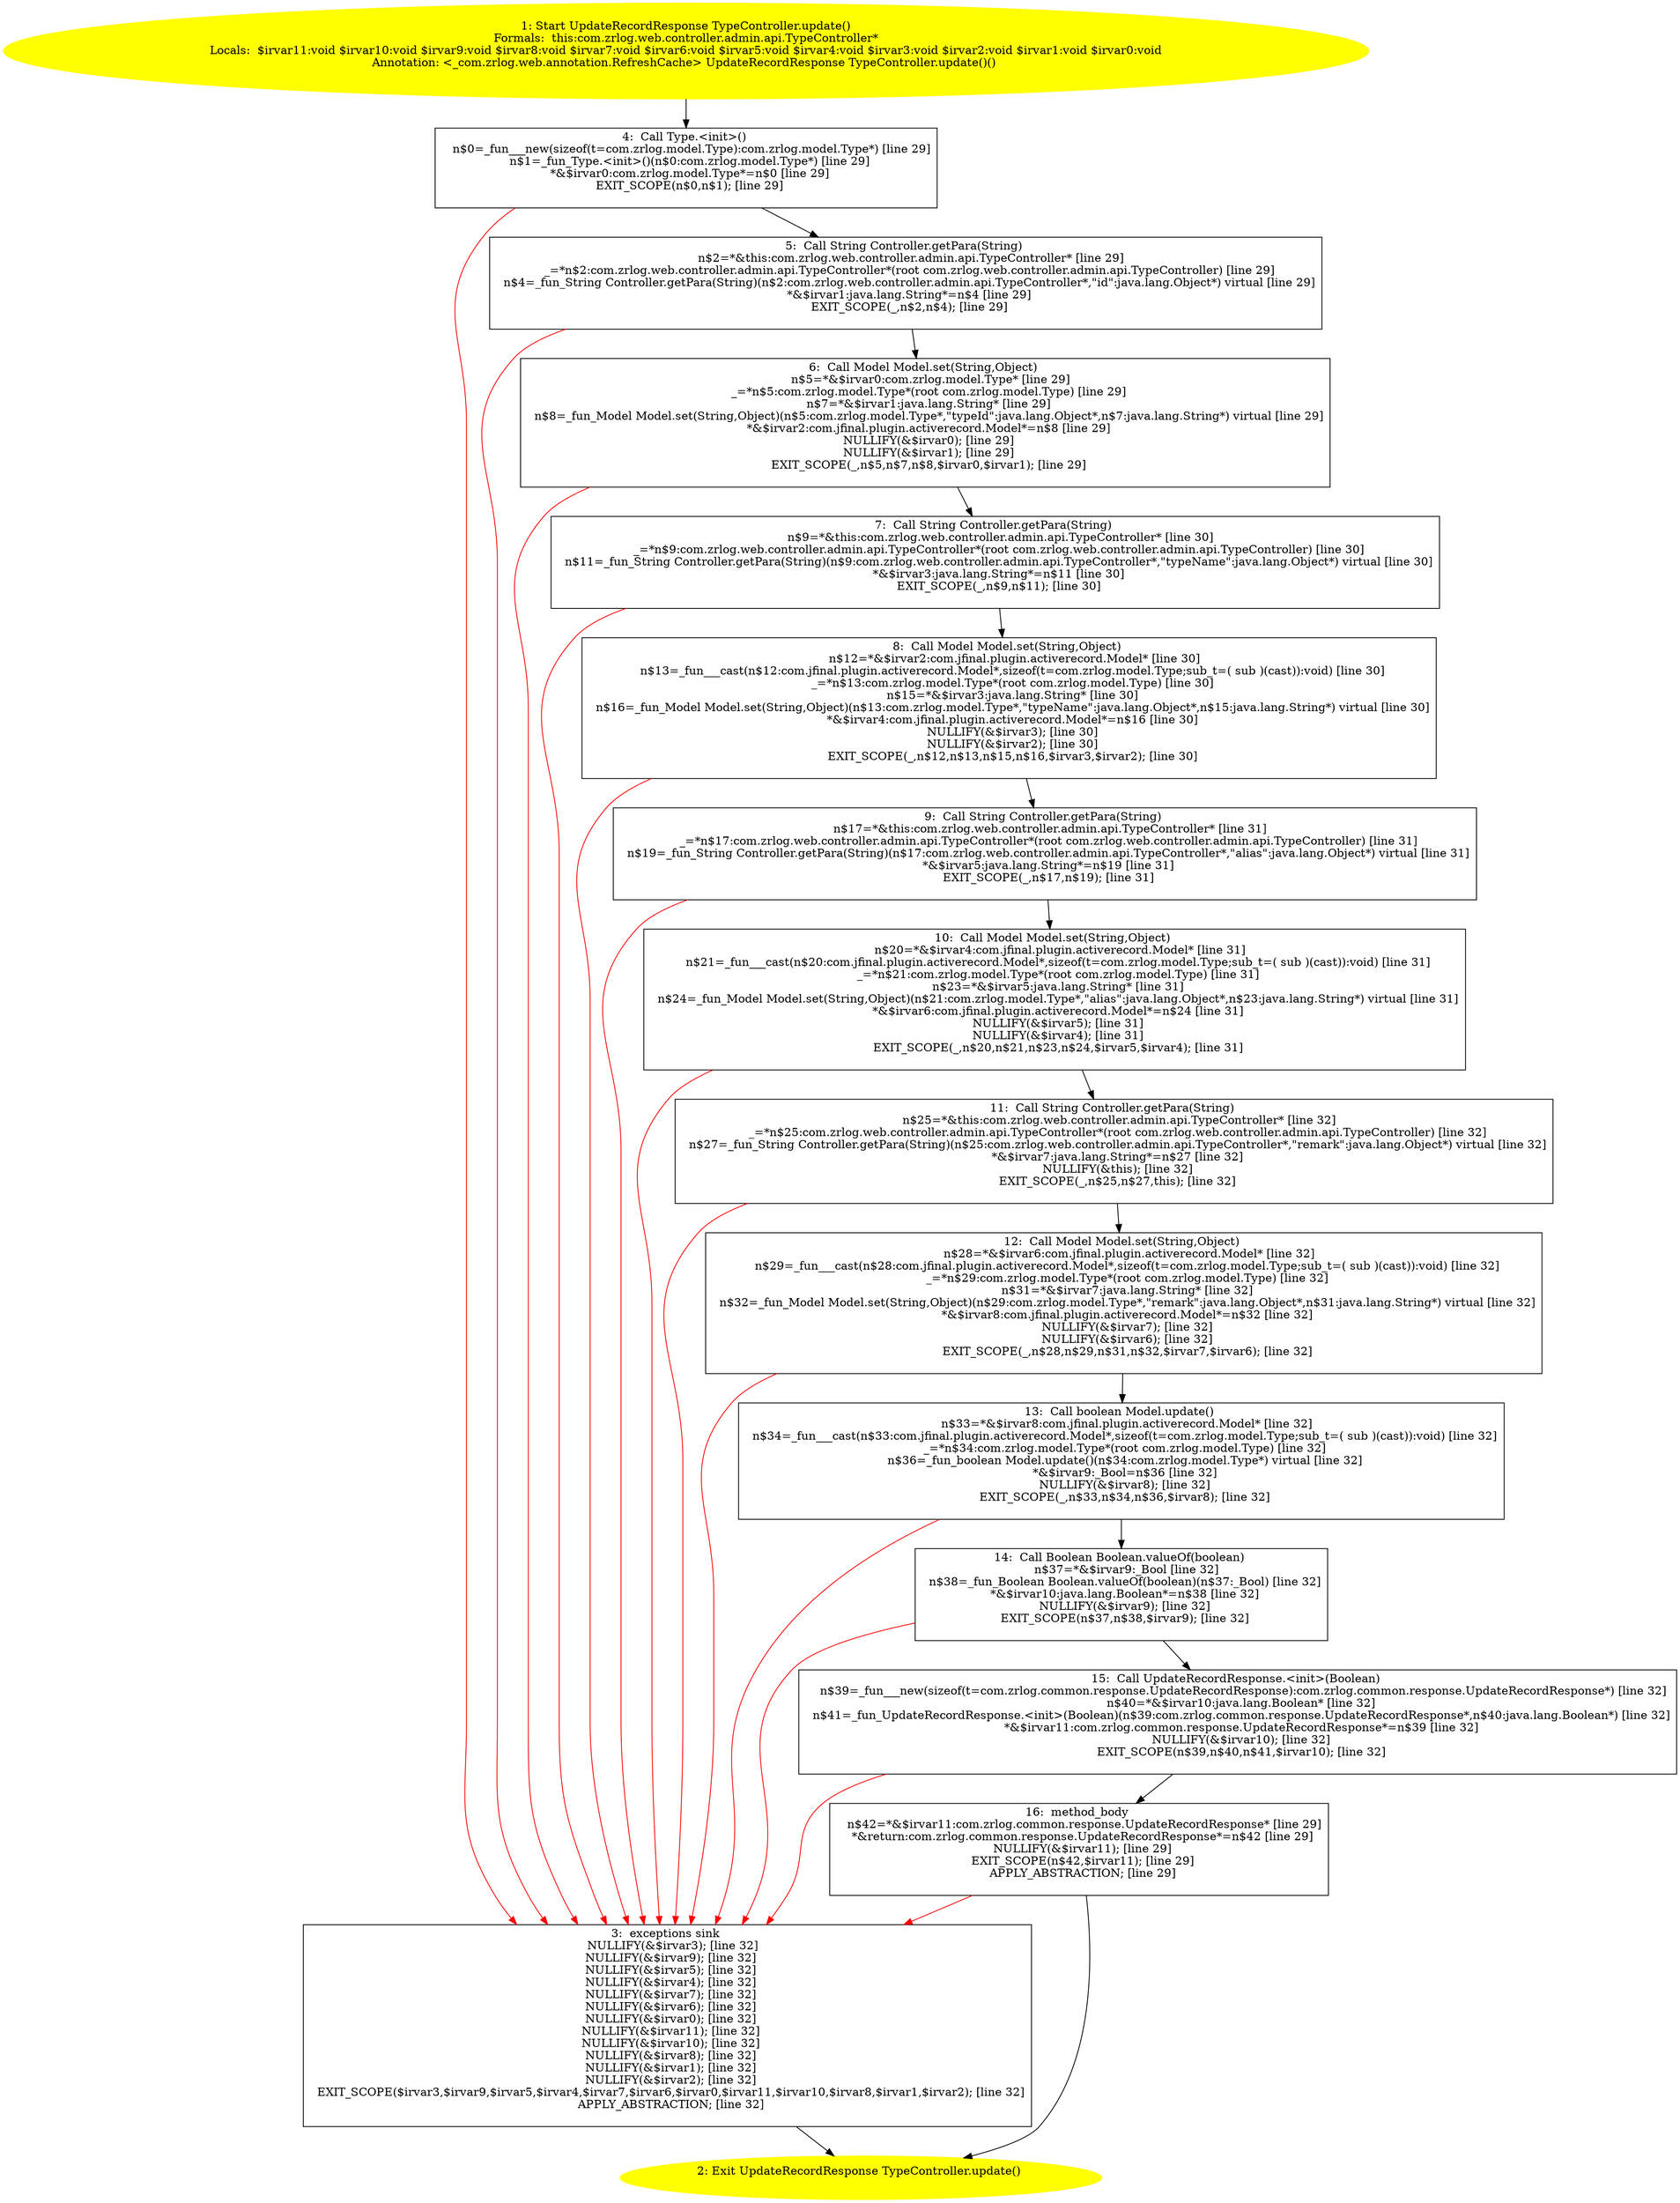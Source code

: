 /* @generated */
digraph cfg {
"com.zrlog.web.controller.admin.api.TypeController.update():com.zrlog.common.response.UpdateRecordRes.8149485fe9192b358f5304ea2c594638_1" [label="1: Start UpdateRecordResponse TypeController.update()\nFormals:  this:com.zrlog.web.controller.admin.api.TypeController*\nLocals:  $irvar11:void $irvar10:void $irvar9:void $irvar8:void $irvar7:void $irvar6:void $irvar5:void $irvar4:void $irvar3:void $irvar2:void $irvar1:void $irvar0:void\nAnnotation: <_com.zrlog.web.annotation.RefreshCache> UpdateRecordResponse TypeController.update()() \n  " color=yellow style=filled]
	

	 "com.zrlog.web.controller.admin.api.TypeController.update():com.zrlog.common.response.UpdateRecordRes.8149485fe9192b358f5304ea2c594638_1" -> "com.zrlog.web.controller.admin.api.TypeController.update():com.zrlog.common.response.UpdateRecordRes.8149485fe9192b358f5304ea2c594638_4" ;
"com.zrlog.web.controller.admin.api.TypeController.update():com.zrlog.common.response.UpdateRecordRes.8149485fe9192b358f5304ea2c594638_2" [label="2: Exit UpdateRecordResponse TypeController.update() \n  " color=yellow style=filled]
	

"com.zrlog.web.controller.admin.api.TypeController.update():com.zrlog.common.response.UpdateRecordRes.8149485fe9192b358f5304ea2c594638_3" [label="3:  exceptions sink \n   NULLIFY(&$irvar3); [line 32]\n  NULLIFY(&$irvar9); [line 32]\n  NULLIFY(&$irvar5); [line 32]\n  NULLIFY(&$irvar4); [line 32]\n  NULLIFY(&$irvar7); [line 32]\n  NULLIFY(&$irvar6); [line 32]\n  NULLIFY(&$irvar0); [line 32]\n  NULLIFY(&$irvar11); [line 32]\n  NULLIFY(&$irvar10); [line 32]\n  NULLIFY(&$irvar8); [line 32]\n  NULLIFY(&$irvar1); [line 32]\n  NULLIFY(&$irvar2); [line 32]\n  EXIT_SCOPE($irvar3,$irvar9,$irvar5,$irvar4,$irvar7,$irvar6,$irvar0,$irvar11,$irvar10,$irvar8,$irvar1,$irvar2); [line 32]\n  APPLY_ABSTRACTION; [line 32]\n " shape="box"]
	

	 "com.zrlog.web.controller.admin.api.TypeController.update():com.zrlog.common.response.UpdateRecordRes.8149485fe9192b358f5304ea2c594638_3" -> "com.zrlog.web.controller.admin.api.TypeController.update():com.zrlog.common.response.UpdateRecordRes.8149485fe9192b358f5304ea2c594638_2" ;
"com.zrlog.web.controller.admin.api.TypeController.update():com.zrlog.common.response.UpdateRecordRes.8149485fe9192b358f5304ea2c594638_4" [label="4:  Call Type.<init>() \n   n$0=_fun___new(sizeof(t=com.zrlog.model.Type):com.zrlog.model.Type*) [line 29]\n  n$1=_fun_Type.<init>()(n$0:com.zrlog.model.Type*) [line 29]\n  *&$irvar0:com.zrlog.model.Type*=n$0 [line 29]\n  EXIT_SCOPE(n$0,n$1); [line 29]\n " shape="box"]
	

	 "com.zrlog.web.controller.admin.api.TypeController.update():com.zrlog.common.response.UpdateRecordRes.8149485fe9192b358f5304ea2c594638_4" -> "com.zrlog.web.controller.admin.api.TypeController.update():com.zrlog.common.response.UpdateRecordRes.8149485fe9192b358f5304ea2c594638_5" ;
	 "com.zrlog.web.controller.admin.api.TypeController.update():com.zrlog.common.response.UpdateRecordRes.8149485fe9192b358f5304ea2c594638_4" -> "com.zrlog.web.controller.admin.api.TypeController.update():com.zrlog.common.response.UpdateRecordRes.8149485fe9192b358f5304ea2c594638_3" [color="red" ];
"com.zrlog.web.controller.admin.api.TypeController.update():com.zrlog.common.response.UpdateRecordRes.8149485fe9192b358f5304ea2c594638_5" [label="5:  Call String Controller.getPara(String) \n   n$2=*&this:com.zrlog.web.controller.admin.api.TypeController* [line 29]\n  _=*n$2:com.zrlog.web.controller.admin.api.TypeController*(root com.zrlog.web.controller.admin.api.TypeController) [line 29]\n  n$4=_fun_String Controller.getPara(String)(n$2:com.zrlog.web.controller.admin.api.TypeController*,\"id\":java.lang.Object*) virtual [line 29]\n  *&$irvar1:java.lang.String*=n$4 [line 29]\n  EXIT_SCOPE(_,n$2,n$4); [line 29]\n " shape="box"]
	

	 "com.zrlog.web.controller.admin.api.TypeController.update():com.zrlog.common.response.UpdateRecordRes.8149485fe9192b358f5304ea2c594638_5" -> "com.zrlog.web.controller.admin.api.TypeController.update():com.zrlog.common.response.UpdateRecordRes.8149485fe9192b358f5304ea2c594638_6" ;
	 "com.zrlog.web.controller.admin.api.TypeController.update():com.zrlog.common.response.UpdateRecordRes.8149485fe9192b358f5304ea2c594638_5" -> "com.zrlog.web.controller.admin.api.TypeController.update():com.zrlog.common.response.UpdateRecordRes.8149485fe9192b358f5304ea2c594638_3" [color="red" ];
"com.zrlog.web.controller.admin.api.TypeController.update():com.zrlog.common.response.UpdateRecordRes.8149485fe9192b358f5304ea2c594638_6" [label="6:  Call Model Model.set(String,Object) \n   n$5=*&$irvar0:com.zrlog.model.Type* [line 29]\n  _=*n$5:com.zrlog.model.Type*(root com.zrlog.model.Type) [line 29]\n  n$7=*&$irvar1:java.lang.String* [line 29]\n  n$8=_fun_Model Model.set(String,Object)(n$5:com.zrlog.model.Type*,\"typeId\":java.lang.Object*,n$7:java.lang.String*) virtual [line 29]\n  *&$irvar2:com.jfinal.plugin.activerecord.Model*=n$8 [line 29]\n  NULLIFY(&$irvar0); [line 29]\n  NULLIFY(&$irvar1); [line 29]\n  EXIT_SCOPE(_,n$5,n$7,n$8,$irvar0,$irvar1); [line 29]\n " shape="box"]
	

	 "com.zrlog.web.controller.admin.api.TypeController.update():com.zrlog.common.response.UpdateRecordRes.8149485fe9192b358f5304ea2c594638_6" -> "com.zrlog.web.controller.admin.api.TypeController.update():com.zrlog.common.response.UpdateRecordRes.8149485fe9192b358f5304ea2c594638_7" ;
	 "com.zrlog.web.controller.admin.api.TypeController.update():com.zrlog.common.response.UpdateRecordRes.8149485fe9192b358f5304ea2c594638_6" -> "com.zrlog.web.controller.admin.api.TypeController.update():com.zrlog.common.response.UpdateRecordRes.8149485fe9192b358f5304ea2c594638_3" [color="red" ];
"com.zrlog.web.controller.admin.api.TypeController.update():com.zrlog.common.response.UpdateRecordRes.8149485fe9192b358f5304ea2c594638_7" [label="7:  Call String Controller.getPara(String) \n   n$9=*&this:com.zrlog.web.controller.admin.api.TypeController* [line 30]\n  _=*n$9:com.zrlog.web.controller.admin.api.TypeController*(root com.zrlog.web.controller.admin.api.TypeController) [line 30]\n  n$11=_fun_String Controller.getPara(String)(n$9:com.zrlog.web.controller.admin.api.TypeController*,\"typeName\":java.lang.Object*) virtual [line 30]\n  *&$irvar3:java.lang.String*=n$11 [line 30]\n  EXIT_SCOPE(_,n$9,n$11); [line 30]\n " shape="box"]
	

	 "com.zrlog.web.controller.admin.api.TypeController.update():com.zrlog.common.response.UpdateRecordRes.8149485fe9192b358f5304ea2c594638_7" -> "com.zrlog.web.controller.admin.api.TypeController.update():com.zrlog.common.response.UpdateRecordRes.8149485fe9192b358f5304ea2c594638_8" ;
	 "com.zrlog.web.controller.admin.api.TypeController.update():com.zrlog.common.response.UpdateRecordRes.8149485fe9192b358f5304ea2c594638_7" -> "com.zrlog.web.controller.admin.api.TypeController.update():com.zrlog.common.response.UpdateRecordRes.8149485fe9192b358f5304ea2c594638_3" [color="red" ];
"com.zrlog.web.controller.admin.api.TypeController.update():com.zrlog.common.response.UpdateRecordRes.8149485fe9192b358f5304ea2c594638_8" [label="8:  Call Model Model.set(String,Object) \n   n$12=*&$irvar2:com.jfinal.plugin.activerecord.Model* [line 30]\n  n$13=_fun___cast(n$12:com.jfinal.plugin.activerecord.Model*,sizeof(t=com.zrlog.model.Type;sub_t=( sub )(cast)):void) [line 30]\n  _=*n$13:com.zrlog.model.Type*(root com.zrlog.model.Type) [line 30]\n  n$15=*&$irvar3:java.lang.String* [line 30]\n  n$16=_fun_Model Model.set(String,Object)(n$13:com.zrlog.model.Type*,\"typeName\":java.lang.Object*,n$15:java.lang.String*) virtual [line 30]\n  *&$irvar4:com.jfinal.plugin.activerecord.Model*=n$16 [line 30]\n  NULLIFY(&$irvar3); [line 30]\n  NULLIFY(&$irvar2); [line 30]\n  EXIT_SCOPE(_,n$12,n$13,n$15,n$16,$irvar3,$irvar2); [line 30]\n " shape="box"]
	

	 "com.zrlog.web.controller.admin.api.TypeController.update():com.zrlog.common.response.UpdateRecordRes.8149485fe9192b358f5304ea2c594638_8" -> "com.zrlog.web.controller.admin.api.TypeController.update():com.zrlog.common.response.UpdateRecordRes.8149485fe9192b358f5304ea2c594638_9" ;
	 "com.zrlog.web.controller.admin.api.TypeController.update():com.zrlog.common.response.UpdateRecordRes.8149485fe9192b358f5304ea2c594638_8" -> "com.zrlog.web.controller.admin.api.TypeController.update():com.zrlog.common.response.UpdateRecordRes.8149485fe9192b358f5304ea2c594638_3" [color="red" ];
"com.zrlog.web.controller.admin.api.TypeController.update():com.zrlog.common.response.UpdateRecordRes.8149485fe9192b358f5304ea2c594638_9" [label="9:  Call String Controller.getPara(String) \n   n$17=*&this:com.zrlog.web.controller.admin.api.TypeController* [line 31]\n  _=*n$17:com.zrlog.web.controller.admin.api.TypeController*(root com.zrlog.web.controller.admin.api.TypeController) [line 31]\n  n$19=_fun_String Controller.getPara(String)(n$17:com.zrlog.web.controller.admin.api.TypeController*,\"alias\":java.lang.Object*) virtual [line 31]\n  *&$irvar5:java.lang.String*=n$19 [line 31]\n  EXIT_SCOPE(_,n$17,n$19); [line 31]\n " shape="box"]
	

	 "com.zrlog.web.controller.admin.api.TypeController.update():com.zrlog.common.response.UpdateRecordRes.8149485fe9192b358f5304ea2c594638_9" -> "com.zrlog.web.controller.admin.api.TypeController.update():com.zrlog.common.response.UpdateRecordRes.8149485fe9192b358f5304ea2c594638_10" ;
	 "com.zrlog.web.controller.admin.api.TypeController.update():com.zrlog.common.response.UpdateRecordRes.8149485fe9192b358f5304ea2c594638_9" -> "com.zrlog.web.controller.admin.api.TypeController.update():com.zrlog.common.response.UpdateRecordRes.8149485fe9192b358f5304ea2c594638_3" [color="red" ];
"com.zrlog.web.controller.admin.api.TypeController.update():com.zrlog.common.response.UpdateRecordRes.8149485fe9192b358f5304ea2c594638_10" [label="10:  Call Model Model.set(String,Object) \n   n$20=*&$irvar4:com.jfinal.plugin.activerecord.Model* [line 31]\n  n$21=_fun___cast(n$20:com.jfinal.plugin.activerecord.Model*,sizeof(t=com.zrlog.model.Type;sub_t=( sub )(cast)):void) [line 31]\n  _=*n$21:com.zrlog.model.Type*(root com.zrlog.model.Type) [line 31]\n  n$23=*&$irvar5:java.lang.String* [line 31]\n  n$24=_fun_Model Model.set(String,Object)(n$21:com.zrlog.model.Type*,\"alias\":java.lang.Object*,n$23:java.lang.String*) virtual [line 31]\n  *&$irvar6:com.jfinal.plugin.activerecord.Model*=n$24 [line 31]\n  NULLIFY(&$irvar5); [line 31]\n  NULLIFY(&$irvar4); [line 31]\n  EXIT_SCOPE(_,n$20,n$21,n$23,n$24,$irvar5,$irvar4); [line 31]\n " shape="box"]
	

	 "com.zrlog.web.controller.admin.api.TypeController.update():com.zrlog.common.response.UpdateRecordRes.8149485fe9192b358f5304ea2c594638_10" -> "com.zrlog.web.controller.admin.api.TypeController.update():com.zrlog.common.response.UpdateRecordRes.8149485fe9192b358f5304ea2c594638_11" ;
	 "com.zrlog.web.controller.admin.api.TypeController.update():com.zrlog.common.response.UpdateRecordRes.8149485fe9192b358f5304ea2c594638_10" -> "com.zrlog.web.controller.admin.api.TypeController.update():com.zrlog.common.response.UpdateRecordRes.8149485fe9192b358f5304ea2c594638_3" [color="red" ];
"com.zrlog.web.controller.admin.api.TypeController.update():com.zrlog.common.response.UpdateRecordRes.8149485fe9192b358f5304ea2c594638_11" [label="11:  Call String Controller.getPara(String) \n   n$25=*&this:com.zrlog.web.controller.admin.api.TypeController* [line 32]\n  _=*n$25:com.zrlog.web.controller.admin.api.TypeController*(root com.zrlog.web.controller.admin.api.TypeController) [line 32]\n  n$27=_fun_String Controller.getPara(String)(n$25:com.zrlog.web.controller.admin.api.TypeController*,\"remark\":java.lang.Object*) virtual [line 32]\n  *&$irvar7:java.lang.String*=n$27 [line 32]\n  NULLIFY(&this); [line 32]\n  EXIT_SCOPE(_,n$25,n$27,this); [line 32]\n " shape="box"]
	

	 "com.zrlog.web.controller.admin.api.TypeController.update():com.zrlog.common.response.UpdateRecordRes.8149485fe9192b358f5304ea2c594638_11" -> "com.zrlog.web.controller.admin.api.TypeController.update():com.zrlog.common.response.UpdateRecordRes.8149485fe9192b358f5304ea2c594638_12" ;
	 "com.zrlog.web.controller.admin.api.TypeController.update():com.zrlog.common.response.UpdateRecordRes.8149485fe9192b358f5304ea2c594638_11" -> "com.zrlog.web.controller.admin.api.TypeController.update():com.zrlog.common.response.UpdateRecordRes.8149485fe9192b358f5304ea2c594638_3" [color="red" ];
"com.zrlog.web.controller.admin.api.TypeController.update():com.zrlog.common.response.UpdateRecordRes.8149485fe9192b358f5304ea2c594638_12" [label="12:  Call Model Model.set(String,Object) \n   n$28=*&$irvar6:com.jfinal.plugin.activerecord.Model* [line 32]\n  n$29=_fun___cast(n$28:com.jfinal.plugin.activerecord.Model*,sizeof(t=com.zrlog.model.Type;sub_t=( sub )(cast)):void) [line 32]\n  _=*n$29:com.zrlog.model.Type*(root com.zrlog.model.Type) [line 32]\n  n$31=*&$irvar7:java.lang.String* [line 32]\n  n$32=_fun_Model Model.set(String,Object)(n$29:com.zrlog.model.Type*,\"remark\":java.lang.Object*,n$31:java.lang.String*) virtual [line 32]\n  *&$irvar8:com.jfinal.plugin.activerecord.Model*=n$32 [line 32]\n  NULLIFY(&$irvar7); [line 32]\n  NULLIFY(&$irvar6); [line 32]\n  EXIT_SCOPE(_,n$28,n$29,n$31,n$32,$irvar7,$irvar6); [line 32]\n " shape="box"]
	

	 "com.zrlog.web.controller.admin.api.TypeController.update():com.zrlog.common.response.UpdateRecordRes.8149485fe9192b358f5304ea2c594638_12" -> "com.zrlog.web.controller.admin.api.TypeController.update():com.zrlog.common.response.UpdateRecordRes.8149485fe9192b358f5304ea2c594638_13" ;
	 "com.zrlog.web.controller.admin.api.TypeController.update():com.zrlog.common.response.UpdateRecordRes.8149485fe9192b358f5304ea2c594638_12" -> "com.zrlog.web.controller.admin.api.TypeController.update():com.zrlog.common.response.UpdateRecordRes.8149485fe9192b358f5304ea2c594638_3" [color="red" ];
"com.zrlog.web.controller.admin.api.TypeController.update():com.zrlog.common.response.UpdateRecordRes.8149485fe9192b358f5304ea2c594638_13" [label="13:  Call boolean Model.update() \n   n$33=*&$irvar8:com.jfinal.plugin.activerecord.Model* [line 32]\n  n$34=_fun___cast(n$33:com.jfinal.plugin.activerecord.Model*,sizeof(t=com.zrlog.model.Type;sub_t=( sub )(cast)):void) [line 32]\n  _=*n$34:com.zrlog.model.Type*(root com.zrlog.model.Type) [line 32]\n  n$36=_fun_boolean Model.update()(n$34:com.zrlog.model.Type*) virtual [line 32]\n  *&$irvar9:_Bool=n$36 [line 32]\n  NULLIFY(&$irvar8); [line 32]\n  EXIT_SCOPE(_,n$33,n$34,n$36,$irvar8); [line 32]\n " shape="box"]
	

	 "com.zrlog.web.controller.admin.api.TypeController.update():com.zrlog.common.response.UpdateRecordRes.8149485fe9192b358f5304ea2c594638_13" -> "com.zrlog.web.controller.admin.api.TypeController.update():com.zrlog.common.response.UpdateRecordRes.8149485fe9192b358f5304ea2c594638_14" ;
	 "com.zrlog.web.controller.admin.api.TypeController.update():com.zrlog.common.response.UpdateRecordRes.8149485fe9192b358f5304ea2c594638_13" -> "com.zrlog.web.controller.admin.api.TypeController.update():com.zrlog.common.response.UpdateRecordRes.8149485fe9192b358f5304ea2c594638_3" [color="red" ];
"com.zrlog.web.controller.admin.api.TypeController.update():com.zrlog.common.response.UpdateRecordRes.8149485fe9192b358f5304ea2c594638_14" [label="14:  Call Boolean Boolean.valueOf(boolean) \n   n$37=*&$irvar9:_Bool [line 32]\n  n$38=_fun_Boolean Boolean.valueOf(boolean)(n$37:_Bool) [line 32]\n  *&$irvar10:java.lang.Boolean*=n$38 [line 32]\n  NULLIFY(&$irvar9); [line 32]\n  EXIT_SCOPE(n$37,n$38,$irvar9); [line 32]\n " shape="box"]
	

	 "com.zrlog.web.controller.admin.api.TypeController.update():com.zrlog.common.response.UpdateRecordRes.8149485fe9192b358f5304ea2c594638_14" -> "com.zrlog.web.controller.admin.api.TypeController.update():com.zrlog.common.response.UpdateRecordRes.8149485fe9192b358f5304ea2c594638_15" ;
	 "com.zrlog.web.controller.admin.api.TypeController.update():com.zrlog.common.response.UpdateRecordRes.8149485fe9192b358f5304ea2c594638_14" -> "com.zrlog.web.controller.admin.api.TypeController.update():com.zrlog.common.response.UpdateRecordRes.8149485fe9192b358f5304ea2c594638_3" [color="red" ];
"com.zrlog.web.controller.admin.api.TypeController.update():com.zrlog.common.response.UpdateRecordRes.8149485fe9192b358f5304ea2c594638_15" [label="15:  Call UpdateRecordResponse.<init>(Boolean) \n   n$39=_fun___new(sizeof(t=com.zrlog.common.response.UpdateRecordResponse):com.zrlog.common.response.UpdateRecordResponse*) [line 32]\n  n$40=*&$irvar10:java.lang.Boolean* [line 32]\n  n$41=_fun_UpdateRecordResponse.<init>(Boolean)(n$39:com.zrlog.common.response.UpdateRecordResponse*,n$40:java.lang.Boolean*) [line 32]\n  *&$irvar11:com.zrlog.common.response.UpdateRecordResponse*=n$39 [line 32]\n  NULLIFY(&$irvar10); [line 32]\n  EXIT_SCOPE(n$39,n$40,n$41,$irvar10); [line 32]\n " shape="box"]
	

	 "com.zrlog.web.controller.admin.api.TypeController.update():com.zrlog.common.response.UpdateRecordRes.8149485fe9192b358f5304ea2c594638_15" -> "com.zrlog.web.controller.admin.api.TypeController.update():com.zrlog.common.response.UpdateRecordRes.8149485fe9192b358f5304ea2c594638_16" ;
	 "com.zrlog.web.controller.admin.api.TypeController.update():com.zrlog.common.response.UpdateRecordRes.8149485fe9192b358f5304ea2c594638_15" -> "com.zrlog.web.controller.admin.api.TypeController.update():com.zrlog.common.response.UpdateRecordRes.8149485fe9192b358f5304ea2c594638_3" [color="red" ];
"com.zrlog.web.controller.admin.api.TypeController.update():com.zrlog.common.response.UpdateRecordRes.8149485fe9192b358f5304ea2c594638_16" [label="16:  method_body \n   n$42=*&$irvar11:com.zrlog.common.response.UpdateRecordResponse* [line 29]\n  *&return:com.zrlog.common.response.UpdateRecordResponse*=n$42 [line 29]\n  NULLIFY(&$irvar11); [line 29]\n  EXIT_SCOPE(n$42,$irvar11); [line 29]\n  APPLY_ABSTRACTION; [line 29]\n " shape="box"]
	

	 "com.zrlog.web.controller.admin.api.TypeController.update():com.zrlog.common.response.UpdateRecordRes.8149485fe9192b358f5304ea2c594638_16" -> "com.zrlog.web.controller.admin.api.TypeController.update():com.zrlog.common.response.UpdateRecordRes.8149485fe9192b358f5304ea2c594638_2" ;
	 "com.zrlog.web.controller.admin.api.TypeController.update():com.zrlog.common.response.UpdateRecordRes.8149485fe9192b358f5304ea2c594638_16" -> "com.zrlog.web.controller.admin.api.TypeController.update():com.zrlog.common.response.UpdateRecordRes.8149485fe9192b358f5304ea2c594638_3" [color="red" ];
}
